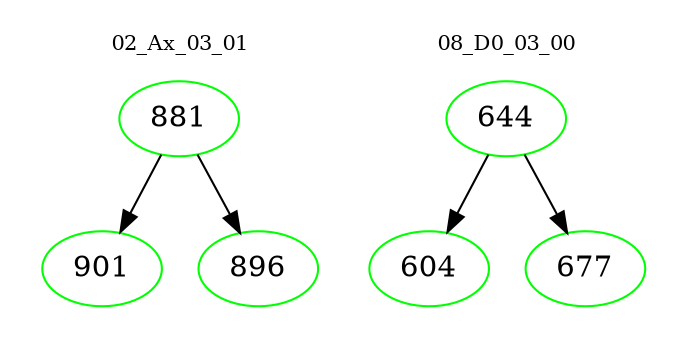 digraph{
subgraph cluster_0 {
color = white
label = "02_Ax_03_01";
fontsize=10;
T0_881 [label="881", color="green"]
T0_881 -> T0_901 [color="black"]
T0_901 [label="901", color="green"]
T0_881 -> T0_896 [color="black"]
T0_896 [label="896", color="green"]
}
subgraph cluster_1 {
color = white
label = "08_D0_03_00";
fontsize=10;
T1_644 [label="644", color="green"]
T1_644 -> T1_604 [color="black"]
T1_604 [label="604", color="green"]
T1_644 -> T1_677 [color="black"]
T1_677 [label="677", color="green"]
}
}
